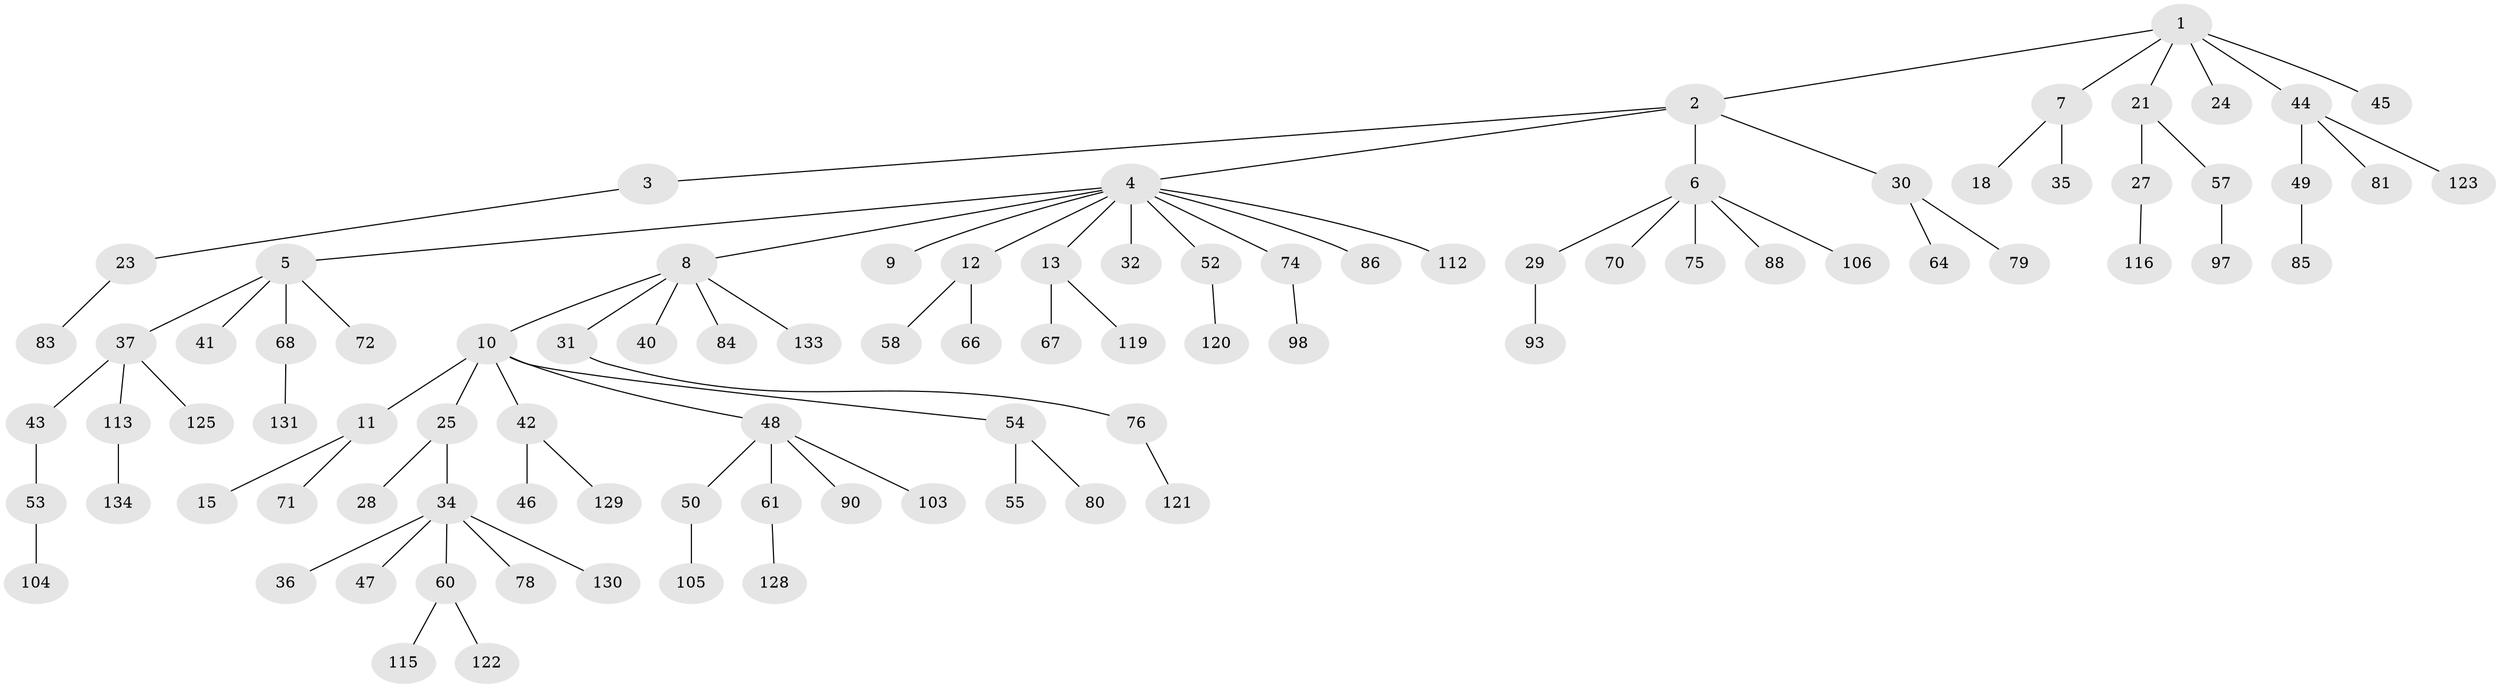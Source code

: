 // original degree distribution, {7: 0.007462686567164179, 5: 0.03731343283582089, 3: 0.08955223880597014, 11: 0.007462686567164179, 4: 0.05223880597014925, 1: 0.4552238805970149, 2: 0.34328358208955223, 6: 0.007462686567164179}
// Generated by graph-tools (version 1.1) at 2025/11/02/27/25 16:11:27]
// undirected, 91 vertices, 90 edges
graph export_dot {
graph [start="1"]
  node [color=gray90,style=filled];
  1 [super="+87"];
  2;
  3 [super="+22"];
  4 [super="+82"];
  5 [super="+16"];
  6 [super="+20"];
  7 [super="+14"];
  8 [super="+73"];
  9;
  10 [super="+19"];
  11 [super="+110"];
  12 [super="+17"];
  13 [super="+107"];
  15 [super="+127"];
  18 [super="+126"];
  21 [super="+39"];
  23 [super="+33"];
  24;
  25 [super="+26"];
  27;
  28;
  29;
  30 [super="+65"];
  31 [super="+69"];
  32 [super="+102"];
  34 [super="+38"];
  35;
  36 [super="+62"];
  37 [super="+109"];
  40 [super="+51"];
  41 [super="+56"];
  42;
  43;
  44 [super="+96"];
  45;
  46;
  47;
  48 [super="+100"];
  49;
  50;
  52 [super="+59"];
  53 [super="+91"];
  54;
  55 [super="+94"];
  57;
  58;
  60 [super="+63"];
  61 [super="+77"];
  64;
  66;
  67 [super="+89"];
  68 [super="+99"];
  70;
  71 [super="+101"];
  72 [super="+95"];
  74;
  75;
  76 [super="+108"];
  78;
  79 [super="+111"];
  80;
  81;
  83;
  84;
  85;
  86;
  88 [super="+132"];
  90 [super="+92"];
  93;
  97;
  98;
  103;
  104;
  105 [super="+117"];
  106;
  112 [super="+114"];
  113 [super="+124"];
  115;
  116 [super="+118"];
  119;
  120;
  121;
  122;
  123;
  125;
  128;
  129;
  130;
  131;
  133;
  134;
  1 -- 2;
  1 -- 7;
  1 -- 21;
  1 -- 24;
  1 -- 44;
  1 -- 45;
  2 -- 3;
  2 -- 4;
  2 -- 6;
  2 -- 30;
  3 -- 23;
  4 -- 5;
  4 -- 8;
  4 -- 9;
  4 -- 12;
  4 -- 13;
  4 -- 32;
  4 -- 52;
  4 -- 74;
  4 -- 112;
  4 -- 86;
  5 -- 41;
  5 -- 68;
  5 -- 72;
  5 -- 37;
  6 -- 70;
  6 -- 75;
  6 -- 88;
  6 -- 106;
  6 -- 29;
  7 -- 18;
  7 -- 35;
  8 -- 10;
  8 -- 31;
  8 -- 40;
  8 -- 84;
  8 -- 133;
  10 -- 11;
  10 -- 54;
  10 -- 48;
  10 -- 25;
  10 -- 42;
  11 -- 15;
  11 -- 71;
  12 -- 58;
  12 -- 66;
  13 -- 67;
  13 -- 119;
  21 -- 27;
  21 -- 57;
  23 -- 83;
  25 -- 34;
  25 -- 28;
  27 -- 116;
  29 -- 93;
  30 -- 64;
  30 -- 79;
  31 -- 76;
  34 -- 36;
  34 -- 60;
  34 -- 78;
  34 -- 130;
  34 -- 47;
  37 -- 43;
  37 -- 125;
  37 -- 113;
  42 -- 46;
  42 -- 129;
  43 -- 53;
  44 -- 49;
  44 -- 81;
  44 -- 123;
  48 -- 50;
  48 -- 61;
  48 -- 90;
  48 -- 103;
  49 -- 85;
  50 -- 105;
  52 -- 120;
  53 -- 104;
  54 -- 55;
  54 -- 80;
  57 -- 97;
  60 -- 122;
  60 -- 115;
  61 -- 128;
  68 -- 131;
  74 -- 98;
  76 -- 121;
  113 -- 134;
}
